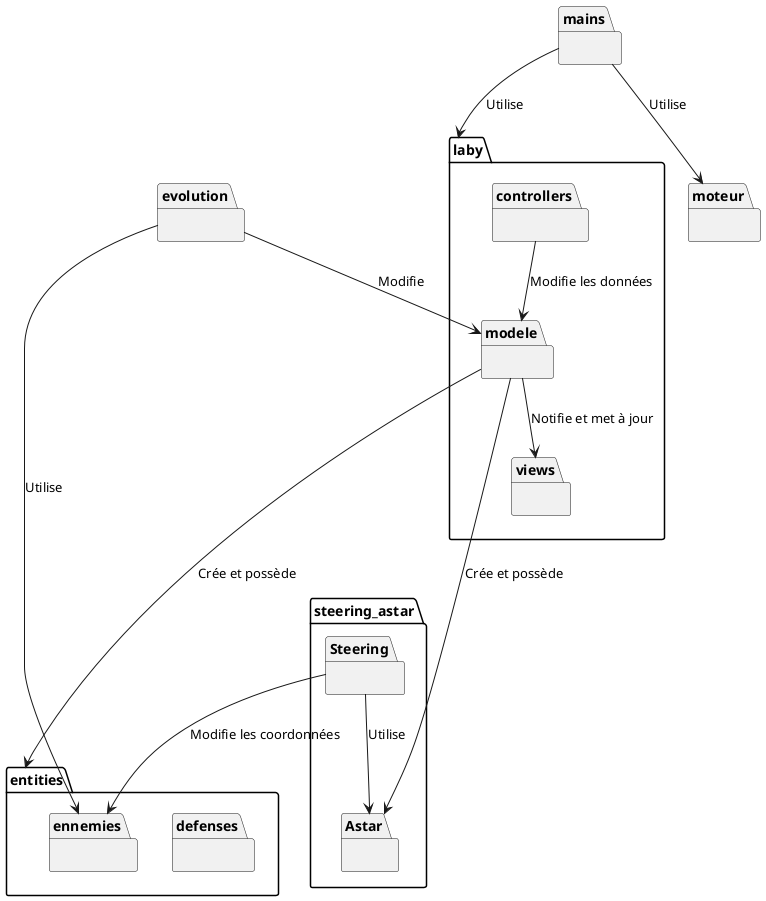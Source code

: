 @startuml
'' Déclaration des blocs
package "entities" {
}

package "entities.defenses" {
}

package "entities.ennemies" {
}

package "evolution" {
}

package "laby"{
}

package "laby.controllers" {
}

package "laby.views" {
}

package "laby.modele" {
}

package "mains" {
}

package "moteur" {
}

package "steering_astar.Astar" {
}

package "steering_astar.Steering" {
}

'' Relations entre les blocs
"mains" --> "moteur" : Utilise
"mains" --> "laby" : Utilise
"laby.controllers" --> "laby.modele" : Modifie les données
"laby.modele" --> "laby.views" : Notifie et met à jour
"laby.modele" --> "entities" : Crée et possède
"laby.modele" ----> "steering_astar.Astar" : Crée et possède
"steering_astar.Steering" --> "steering_astar.Astar" : Utilise
"steering_astar.Steering" --> "entities.ennemies" : Modifie les coordonnées
"evolution" --> "entities.ennemies" : Utilise
"evolution" --> "laby.modele" : Modifie

@enduml
